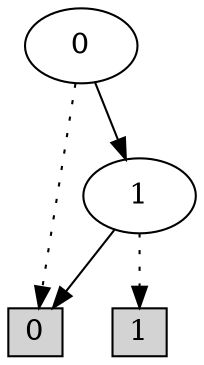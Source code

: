digraph G {
0 [shape=box, label="0", style=filled, shape=box, height=0.3, width=0.3];
1 [shape=box, label="1", style=filled, shape=box, height=0.3, width=0.3];
2 [label="0"];
2 -> 0 [style=dotted];
2 -> 3 [style=filled];
3 [label="1"];
3 -> 1 [style=dotted];
3 -> 0 [style=filled];
}
digraph G {
0 [shape=box, label="0", style=filled, shape=box, height=0.3, width=0.3];
1 [shape=box, label="1", style=filled, shape=box, height=0.3, width=0.3];
2 [label="0"];
2 -> 3 [style=dotted];
2 -> 0 [style=filled];
3 [label="1"];
3 -> 1 [style=dotted];
3 -> 0 [style=filled];
}
digraph G {
0 [shape=box, label="0", style=filled, shape=box, height=0.3, width=0.3];
1 [shape=box, label="1", style=filled, shape=box, height=0.3, width=0.3];
2 [label="0"];
2 -> 1 [style=dotted];
2 -> 0 [style=filled];
}
digraph G {
0 [shape=box, label="0", style=filled, shape=box, height=0.3, width=0.3];
1 [shape=box, label="1", style=filled, shape=box, height=0.3, width=0.3];
2 [label="0"];
2 -> 1 [style=dotted];
2 -> 3 [style=filled];
3 [label="1"];
3 -> 0 [style=dotted];
3 -> 1 [style=filled];
}
digraph G {
0 [shape=box, label="0", style=filled, shape=box, height=0.3, width=0.3];
1 [shape=box, label="1", style=filled, shape=box, height=0.3, width=0.3];
2 [label="0"];
2 -> 1 [style=dotted];
2 -> 3 [style=filled];
3 [label="1"];
3 -> 0 [style=dotted];
3 -> 1 [style=filled];
}